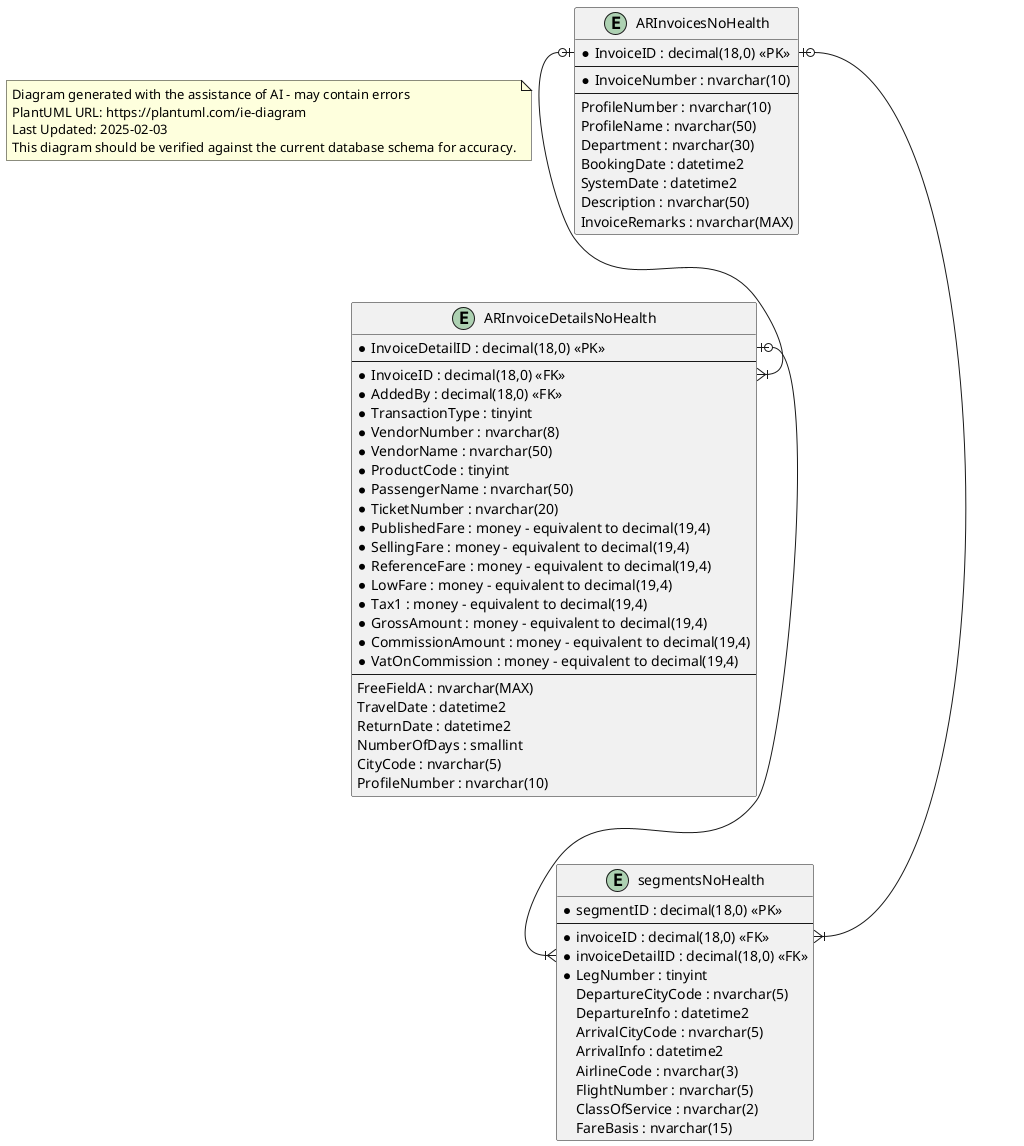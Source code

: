 @startuml Entity Relationship Diagram
top to bottom direction

note as Disclaimer
Diagram generated with the assistance of AI - may contain errors
PlantUML URL: https://plantuml.com/ie-diagram
Last Updated: 2025-02-03
This diagram should be verified against the current database schema for accuracy.
end note

entity "ARInvoicesNoHealth" {
  * InvoiceID : decimal(18,0) <<PK>>
  --
  * InvoiceNumber : nvarchar(10)
  --
  ProfileNumber : nvarchar(10)
  ProfileName : nvarchar(50)
  Department : nvarchar(30)
  BookingDate : datetime2
  SystemDate : datetime2
  Description : nvarchar(50)
  InvoiceRemarks : nvarchar(MAX)
}

entity "ARInvoiceDetailsNoHealth" {
  * InvoiceDetailID : decimal(18,0) <<PK>>
  --
  * InvoiceID : decimal(18,0) <<FK>>
  * AddedBy : decimal(18,0) <<FK>>
  * TransactionType : tinyint
  * VendorNumber : nvarchar(8)
  * VendorName : nvarchar(50)
  * ProductCode : tinyint
  * PassengerName : nvarchar(50)
  * TicketNumber : nvarchar(20)
  * PublishedFare : money - equivalent to decimal(19,4)
  * SellingFare : money - equivalent to decimal(19,4)
  * ReferenceFare : money - equivalent to decimal(19,4)
  * LowFare : money - equivalent to decimal(19,4)
  * Tax1 : money - equivalent to decimal(19,4)
  * GrossAmount : money - equivalent to decimal(19,4)
  * CommissionAmount : money - equivalent to decimal(19,4)
  * VatOnCommission : money - equivalent to decimal(19,4)
  --
  FreeFieldA : nvarchar(MAX)
  TravelDate : datetime2
  ReturnDate : datetime2
  NumberOfDays : smallint
  CityCode : nvarchar(5)
  ProfileNumber : nvarchar(10)
}

entity "segmentsNoHealth" {
  * segmentID : decimal(18,0) <<PK>>
  --
  * invoiceID : decimal(18,0) <<FK>>
  * invoiceDetailID : decimal(18,0) <<FK>>
  * LegNumber : tinyint
  DepartureCityCode : nvarchar(5)
  DepartureInfo : datetime2
  ArrivalCityCode : nvarchar(5)
  ArrivalInfo : datetime2
  AirlineCode : nvarchar(3)
  FlightNumber : nvarchar(5)
  ClassOfService : nvarchar(2)
  FareBasis : nvarchar(15)
}

ARInvoicesNoHealth::InvoiceID |o--|{ ARInvoiceDetailsNoHealth::InvoiceID
ARInvoicesNoHealth::InvoiceID |o--|{ segmentsNoHealth::invoiceID
ARInvoiceDetailsNoHealth::InvoiceDetailID |o--|{ segmentsNoHealth::invoiceDetailID
@enduml

